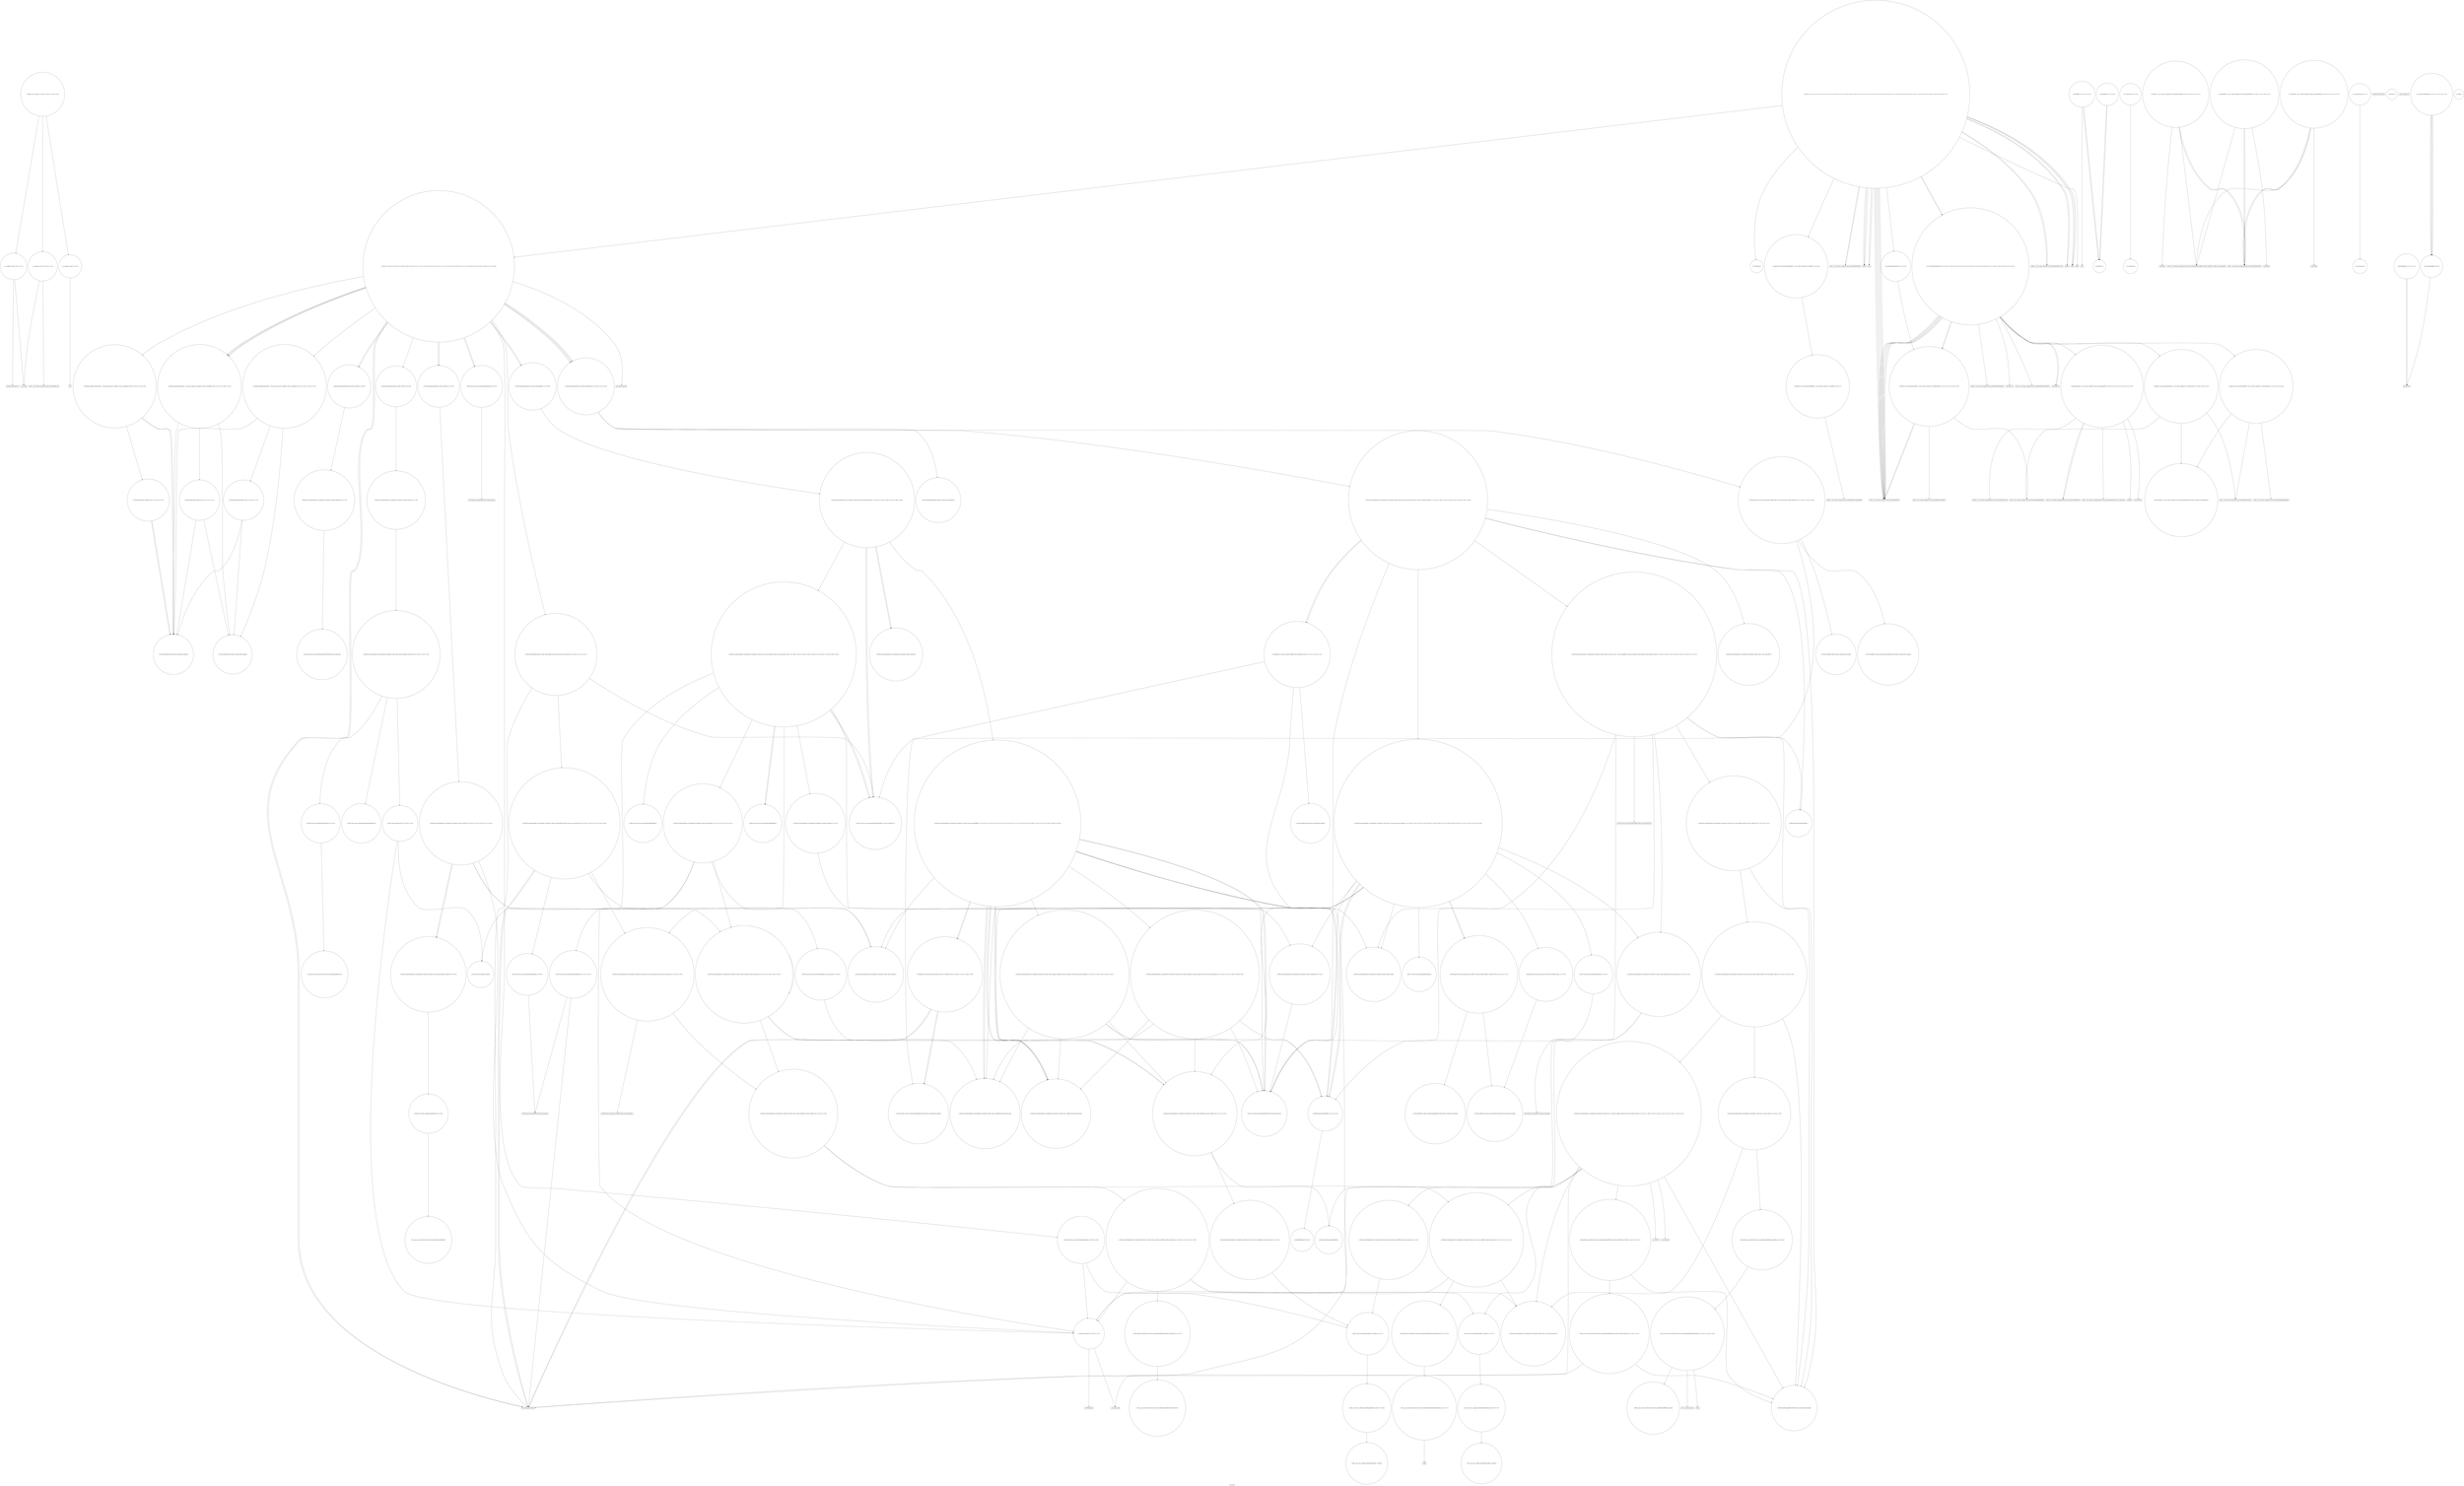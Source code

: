 digraph "Call Graph" {
	label="Call Graph";

	Node0x561888124c30 [shape=record,shape=circle,label="{__cxx_global_var_init|{<s0>1|<s1>2}}"];
	Node0x561888124c30:s0 -> Node0x561888124cb0[color=black];
	Node0x561888124c30:s1 -> Node0x5618884617c0[color=black];
	Node0x561888468d00 [shape=record,shape=circle,label="{_ZNSt8_Rb_treeISt4pairIiiES1_St9_IdentityIS1_ESt4lessIS1_ESaIS1_EE14_M_upper_boundEPSt13_Rb_tree_nodeIS1_EPSt18_Rb_tree_node_baseRKS1_|{<s0>301|<s1>302|<s2>303|<s3>304|<s4>305}}"];
	Node0x561888468d00:s0 -> Node0x561888463bc0[color=black];
	Node0x561888468d00:s1 -> Node0x561888463b40[color=black];
	Node0x561888468d00:s2 -> Node0x561888465160[color=black];
	Node0x561888468d00:s3 -> Node0x5618884650e0[color=black];
	Node0x561888468d00:s4 -> Node0x561888463a40[color=black];
	Node0x561888465360 [shape=record,shape=circle,label="{_ZNSt16allocator_traitsISaISt13_Rb_tree_nodeISt4pairIiiEEEE7destroyIS2_EEvRS4_PT_|{<s0>173}}"];
	Node0x561888465360:s0 -> Node0x5618884654e0[color=black];
	Node0x5618884619c0 [shape=record,shape=Mrecord,label="{sqrt}"];
	Node0x561888469080 [shape=record,shape=circle,label="{_ZSteqIcSt11char_traitsIcESaIcEEbRKNSt7__cxx1112basic_stringIT_T0_T1_EEPKS5_|{<s0>317}}"];
	Node0x561888469080:s0 -> Node0x561888469100[color=black];
	Node0x561888462ec0 [shape=record,shape=circle,label="{_ZN9__gnu_cxx13new_allocatorISt13_Rb_tree_nodeISt4pairIiiEEE10deallocateEPS4_m|{<s0>177}}"];
	Node0x561888462ec0:s0 -> Node0x561888462f40[color=black];
	Node0x561888461d40 [shape=record,shape=circle,label="{_Z11isUpperCasec}"];
	Node0x561888463240 [shape=record,shape=Mrecord,label="{_ZNSolsEi}"];
	Node0x5618884620c0 [shape=record,shape=Mrecord,label="{_ZNSt7__cxx1119basic_istringstreamIcSt11char_traitsIcESaIcEEC1ERKNS_12basic_stringIcS2_S3_EESt13_Ios_Openmode}"];
	Node0x5618884635c0 [shape=record,shape=circle,label="{_ZNSt8_Rb_treeISt4pairIiiES1_St9_IdentityIS1_ESt4lessIS1_ESaIS1_EE16_M_insert_uniqueIS1_EES0_ISt17_Rb_tree_iteratorIS1_EbEOT_|{<s0>179|<s1>180|<s2>181|<s3>182|<s4>183|<s5>184|<s6>185|<s7>186}}"];
	Node0x5618884635c0:s0 -> Node0x5618884637c0[color=black];
	Node0x5618884635c0:s1 -> Node0x561888463740[color=black];
	Node0x5618884635c0:s2 -> Node0x561888463840[color=black];
	Node0x5618884635c0:s3 -> Node0x561888463940[color=black];
	Node0x5618884635c0:s4 -> Node0x5618884638c0[color=black];
	Node0x5618884635c0:s5 -> Node0x5618884639c0[color=black];
	Node0x5618884635c0:s6 -> Node0x561888463a40[color=black];
	Node0x5618884635c0:s7 -> Node0x5618884639c0[color=black];
	Node0x561888462440 [shape=record,shape=Mrecord,label="{_ZNSirsERd}"];
	Node0x561888463940 [shape=record,shape=circle,label="{_ZSt7forwardISt4pairIiiEEOT_RNSt16remove_referenceIS2_E4typeE}"];
	Node0x5618884627c0 [shape=record,shape=Mrecord,label="{_ZNKSt7__cxx1112basic_stringIcSt11char_traitsIcESaIcEE6lengthEv}"];
	Node0x561888463cc0 [shape=record,shape=circle,label="{_ZNSt8_Rb_treeISt4pairIiiES1_St9_IdentityIS1_ESt4lessIS1_ESaIS1_EE5beginEv|{<s0>219}}"];
	Node0x561888463cc0:s0 -> Node0x561888463a40[color=black];
	Node0x561888462b40 [shape=record,shape=circle,label="{_Z10isSkipCasei}"];
	Node0x561888467880 [shape=record,shape=circle,label="{_ZNSt8_Rb_treeISt4pairIiiES1_St9_IdentityIS1_ESt4lessIS1_ESaIS1_EE8_S_valueEPKSt13_Rb_tree_nodeIS1_E|{<s0>226}}"];
	Node0x561888467880:s0 -> Node0x561888467900[color=black];
	Node0x561888463ee0 [shape=record,shape=circle,label="{_ZNSt23_Rb_tree_const_iteratorISt4pairIiiEEmmEv|{<s0>97}}"];
	Node0x561888463ee0:s0 -> Node0x561888468700[color=black];
	Node0x561888467c00 [shape=record,shape=circle,label="{_ZNSt8_Rb_treeISt4pairIiiES1_St9_IdentityIS1_ESt4lessIS1_ESaIS1_EE8_S_valueEPKSt18_Rb_tree_node_base|{<s0>229}}"];
	Node0x561888467c00:s0 -> Node0x561888467900[color=black];
	Node0x561888464260 [shape=record,shape=circle,label="{_ZNSt3setISt4pairIiiESt4lessIS1_ESaIS1_EED2Ev|{<s0>110}}"];
	Node0x561888464260:s0 -> Node0x561888464ee0[color=black];
	Node0x561888467f80 [shape=record,shape=circle,label="{_ZN9__gnu_cxx13new_allocatorISt13_Rb_tree_nodeISt4pairIiiEEE8allocateEmPKv|{<s0>247|<s1>248|<s2>249}}"];
	Node0x561888467f80:s0 -> Node0x561888468000[color=black];
	Node0x561888467f80:s1 -> Node0x561888468080[color=black];
	Node0x561888467f80:s2 -> Node0x561888468100[color=black];
	Node0x5618884645e0 [shape=record,shape=circle,label="{_ZStneIcSt11char_traitsIcESaIcEEbRKNSt7__cxx1112basic_stringIT_T0_T1_EEPKS5_|{<s0>138}}"];
	Node0x5618884645e0:s0 -> Node0x561888469080[color=black];
	Node0x561888468300 [shape=record,shape=circle,label="{_ZN9__gnu_cxx13new_allocatorISt13_Rb_tree_nodeISt4pairIiiEEE9constructIS3_JS3_EEEvPT_DpOT0_|{<s0>252|<s1>253}}"];
	Node0x561888468300:s0 -> Node0x561888463940[color=black];
	Node0x561888468300:s1 -> Node0x561888463fe0[color=black];
	Node0x561888464960 [shape=record,shape=circle,label="{_ZNSt15_Rb_tree_headerC2Ev|{<s0>144|<s1>145}}"];
	Node0x561888464960:s0 -> Node0x561888464a60[color=black];
	Node0x561888464960:s1 -> Node0x561888464ae0[color=black];
	Node0x561888468680 [shape=record,shape=circle,label="{_ZNSt23_Rb_tree_const_iteratorISt4pairIiiEEC2EPKSt18_Rb_tree_node_base}"];
	Node0x561888464ce0 [shape=record,shape=circle,label="{_ZNSt4pairIiiEC2IRiS2_Lb1EEEOT_OT0_|{<s0>148|<s1>149}}"];
	Node0x561888464ce0:s0 -> Node0x561888464c60[color=black];
	Node0x561888464ce0:s1 -> Node0x561888464c60[color=black];
	Node0x561888468a00 [shape=record,shape=Mrecord,label="{_ZSt28_Rb_tree_rebalance_for_erasePSt18_Rb_tree_node_baseRS_}"];
	Node0x561888465060 [shape=record,shape=circle,label="{_ZNSt8_Rb_treeISt4pairIiiES1_St9_IdentityIS1_ESt4lessIS1_ESaIS1_EE13_Rb_tree_implIS5_Lb1EED2Ev|{<s0>163}}"];
	Node0x561888465060:s0 -> Node0x561888462fc0[color=black];
	Node0x561888124cb0 [shape=record,shape=Mrecord,label="{_ZNSt8ios_base4InitC1Ev}"];
	Node0x561888468d80 [shape=record,shape=circle,label="{_ZNSt4pairISt17_Rb_tree_iteratorIS_IiiEES2_EC2IS2_S2_Lb1EEEOT_OT0_|{<s0>306|<s1>307|<s2>308|<s3>309}}"];
	Node0x561888468d80:s0 -> Node0x561888468380[color=black];
	Node0x561888468d80:s1 -> Node0x561888463fe0[color=black];
	Node0x561888468d80:s2 -> Node0x561888468380[color=black];
	Node0x561888468d80:s3 -> Node0x561888463fe0[color=black];
	Node0x5618884653e0 [shape=record,shape=circle,label="{_ZNSt8_Rb_treeISt4pairIiiES1_St9_IdentityIS1_ESt4lessIS1_ESaIS1_EE21_M_get_Node_allocatorEv}"];
	Node0x561888461a40 [shape=record,shape=circle,label="{_Z3sqrIdET_S0_}"];
	Node0x561888469100 [shape=record,shape=Mrecord,label="{_ZNKSt7__cxx1112basic_stringIcSt11char_traitsIcESaIcEE7compareEPKc}"];
	Node0x561888462f40 [shape=record,shape=Mrecord,label="{_ZdlPv}"];
	Node0x561888461dc0 [shape=record,shape=circle,label="{_Z11isLowerCasec}"];
	Node0x5618884632c0 [shape=record,shape=Mrecord,label="{_ZNSo5flushEv}"];
	Node0x561888462140 [shape=record,shape=Mrecord,label="{_ZNSirsERi}"];
	Node0x561888463640 [shape=record,shape=circle,label="{_ZSt4moveIRSt4pairIiiEEONSt16remove_referenceIT_E4typeEOS4_}"];
	Node0x5618884624c0 [shape=record,shape=circle,label="{__cxx_global_var_init.2|{<s0>30|<s1>31}}"];
	Node0x5618884624c0:s0 -> Node0x561888462540[color=black];
	Node0x5618884624c0:s1 -> Node0x5618884617c0[color=black];
	Node0x5618884639c0 [shape=record,shape=circle,label="{_ZNSt4pairISt17_Rb_tree_iteratorIS_IiiEEbEC2IS2_bLb1EEEOT_OT0_|{<s0>213|<s1>214|<s2>215}}"];
	Node0x5618884639c0:s0 -> Node0x561888468380[color=black];
	Node0x5618884639c0:s1 -> Node0x561888463fe0[color=black];
	Node0x5618884639c0:s2 -> Node0x561888468400[color=black];
	Node0x561888462840 [shape=record,shape=Mrecord,label="{_ZNSaIcEC1Ev}"];
	Node0x561888463d40 [shape=record,shape=circle,label="{_ZNSt4pairIPSt18_Rb_tree_node_baseS1_EC2IRPSt13_Rb_tree_nodeIS_IiiEERS1_Lb1EEEOT_OT0_|{<s0>220|<s1>221}}"];
	Node0x561888463d40:s0 -> Node0x561888467a80[color=black];
	Node0x561888463d40:s1 -> Node0x561888467b00[color=black];
	Node0x561888462bc0 [shape=record,shape=circle,label="{_Z5solvev|{<s0>65|<s1>66|<s2>67|<s3>68|<s4>69|<s5>70|<s6>71|<s7>72|<s8>73|<s9>74|<s10>75|<s11>76|<s12>77|<s13>78|<s14>79|<s15>80|<s16>81|<s17>82|<s18>83|<s19>84|<s20>85|<s21>86|<s22>87|<s23>88}}"];
	Node0x561888462bc0:s0 -> Node0x561888462c40[color=black];
	Node0x561888462bc0:s1 -> Node0x561888462cc0[color=black];
	Node0x561888462bc0:s2 -> Node0x561888462dc0[color=black];
	Node0x561888462bc0:s3 -> Node0x561888462d40[color=black];
	Node0x561888462bc0:s4 -> Node0x561888464260[color=black];
	Node0x561888462bc0:s5 -> Node0x561888463e60[color=black];
	Node0x561888462bc0:s6 -> Node0x561888463ee0[color=black];
	Node0x561888462bc0:s7 -> Node0x561888463f60[color=black];
	Node0x561888462bc0:s8 -> Node0x561888463fe0[color=black];
	Node0x561888462bc0:s9 -> Node0x561888463e60[color=black];
	Node0x561888462bc0:s10 -> Node0x561888463ee0[color=black];
	Node0x561888462bc0:s11 -> Node0x561888463fe0[color=black];
	Node0x561888462bc0:s12 -> Node0x561888464060[color=black];
	Node0x561888462bc0:s13 -> Node0x5618884640e0[color=black];
	Node0x561888462bc0:s14 -> Node0x561888462d40[color=black];
	Node0x561888462bc0:s15 -> Node0x5618884641e0[color=black];
	Node0x561888462bc0:s16 -> Node0x561888464160[color=black];
	Node0x561888462bc0:s17 -> Node0x5618884641e0[color=black];
	Node0x561888462bc0:s18 -> Node0x561888464160[color=black];
	Node0x561888462bc0:s19 -> Node0x5618884641e0[color=black];
	Node0x561888462bc0:s20 -> Node0x561888462d40[color=black];
	Node0x561888462bc0:s21 -> Node0x5618884641e0[color=black];
	Node0x561888462bc0:s22 -> Node0x561888462d40[color=black];
	Node0x561888462bc0:s23 -> Node0x561888464260[color=black];
	Node0x561888467900 [shape=record,shape=circle,label="{_ZNKSt13_Rb_tree_nodeISt4pairIiiEE9_M_valptrEv|{<s0>227}}"];
	Node0x561888467900:s0 -> Node0x561888467980[color=black];
	Node0x561888463f60 [shape=record,shape=circle,label="{_ZNKSt23_Rb_tree_const_iteratorISt4pairIiiEEdeEv|{<s0>98|<s1>99}}"];
	Node0x561888463f60:s0 -> Node0x561888467900[color=black];
	Node0x561888463f60:s1 -> Node0x561888464ae0[color=black];
	Node0x561888467c80 [shape=record,shape=circle,label="{_ZNKSt8_Rb_treeISt4pairIiiES1_St9_IdentityIS1_ESt4lessIS1_ESaIS1_EE11_Alloc_nodeclIS1_EEPSt13_Rb_tree_nodeIS1_EOT_|{<s0>230|<s1>231}}"];
	Node0x561888467c80:s0 -> Node0x561888463940[color=black];
	Node0x561888467c80:s1 -> Node0x561888467d80[color=black];
	Node0x5618884642e0 [shape=record,shape=circle,label="{main|{<s0>111|<s1>112|<s2>113|<s3>114|<s4>115|<s5>116|<s6>117|<s7>118|<s8>119|<s9>120|<s10>121|<s11>122|<s12>123|<s13>124|<s14>125|<s15>126|<s16>127|<s17>128|<s18>129|<s19>130|<s20>131|<s21>132|<s22>133|<s23>134|<s24>135|<s25>136|<s26>137}}"];
	Node0x5618884642e0:s0 -> Node0x561888464360[color=black];
	Node0x5618884642e0:s1 -> Node0x5618884643e0[color=black];
	Node0x5618884642e0:s2 -> Node0x561888464360[color=black];
	Node0x5618884642e0:s3 -> Node0x561888464460[color=black];
	Node0x5618884642e0:s4 -> Node0x561888464460[color=black];
	Node0x5618884642e0:s5 -> Node0x561888462640[color=black];
	Node0x5618884642e0:s6 -> Node0x561888464560[color=black];
	Node0x5618884642e0:s7 -> Node0x5618884644e0[color=black];
	Node0x5618884642e0:s8 -> Node0x5618884625c0[color=black];
	Node0x5618884642e0:s9 -> Node0x561888462740[color=black];
	Node0x5618884642e0:s10 -> Node0x5618884645e0[color=black];
	Node0x5618884642e0:s11 -> Node0x5618884625c0[color=black];
	Node0x5618884642e0:s12 -> Node0x561888462740[color=black];
	Node0x5618884642e0:s13 -> Node0x561888464560[color=black];
	Node0x5618884642e0:s14 -> Node0x5618884644e0[color=black];
	Node0x5618884642e0:s15 -> Node0x5618884625c0[color=black];
	Node0x5618884642e0:s16 -> Node0x5618884625c0[color=black];
	Node0x5618884642e0:s17 -> Node0x5618884625c0[color=black];
	Node0x5618884642e0:s18 -> Node0x5618884625c0[color=black];
	Node0x5618884642e0:s19 -> Node0x561888464660[color=black];
	Node0x5618884642e0:s20 -> Node0x561888464660[color=black];
	Node0x5618884642e0:s21 -> Node0x561888464660[color=black];
	Node0x5618884642e0:s22 -> Node0x561888462b40[color=black];
	Node0x5618884642e0:s23 -> Node0x5618884643e0[color=black];
	Node0x5618884642e0:s24 -> Node0x561888462bc0[color=black];
	Node0x5618884642e0:s25 -> Node0x5618884643e0[color=black];
	Node0x5618884642e0:s26 -> Node0x5618884646e0[color=black];
	Node0x561888468000 [shape=record,shape=circle,label="{_ZNK9__gnu_cxx13new_allocatorISt13_Rb_tree_nodeISt4pairIiiEEE8max_sizeEv}"];
	Node0x561888464660 [shape=record,shape=Mrecord,label="{scanf}"];
	Node0x561888468380 [shape=record,shape=circle,label="{_ZSt7forwardISt17_Rb_tree_iteratorISt4pairIiiEEEOT_RNSt16remove_referenceIS4_E4typeE}"];
	Node0x5618884649e0 [shape=record,shape=circle,label="{_ZN9__gnu_cxx13new_allocatorISt13_Rb_tree_nodeISt4pairIiiEEEC2Ev}"];
	Node0x561888468700 [shape=record,shape=Mrecord,label="{_ZSt18_Rb_tree_decrementPKSt18_Rb_tree_node_base}"];
	Node0x561888464d60 [shape=record,shape=circle,label="{_ZSt7forwardIiEOT_RNSt16remove_referenceIS0_E4typeE}"];
	Node0x561888468a80 [shape=record,shape=circle,label="{_ZNSt8_Rb_treeISt4pairIiiES1_St9_IdentityIS1_ESt4lessIS1_ESaIS1_EE5eraseERKS1_|{<s0>264|<s1>265|<s2>266|<s3>267|<s4>268|<s5>269}}"];
	Node0x561888468a80:s0 -> Node0x561888468b00[color=black];
	Node0x561888468a80:s1 -> Node0x561888468b80[color=black];
	Node0x561888468a80:s2 -> Node0x561888468500[color=black];
	Node0x561888468a80:s3 -> Node0x561888468500[color=black];
	Node0x561888468a80:s4 -> Node0x561888468c00[color=black];
	Node0x561888468a80:s5 -> Node0x561888468b80[color=black];
	Node0x5618884650e0 [shape=record,shape=circle,label="{_ZNSt8_Rb_treeISt4pairIiiES1_St9_IdentityIS1_ESt4lessIS1_ESaIS1_EE8_S_rightEPSt18_Rb_tree_node_base}"];
	Node0x561888461740 [shape=record,shape=Mrecord,label="{_ZNSt8ios_base4InitD1Ev}"];
	Node0x561888468e00 [shape=record,shape=circle,label="{_ZNKSt23_Rb_tree_const_iteratorISt4pairIiiEEeqERKS2_}"];
	Node0x561888465460 [shape=record,shape=circle,label="{_ZNSt13_Rb_tree_nodeISt4pairIiiEE9_M_valptrEv|{<s0>174}}"];
	Node0x561888465460:s0 -> Node0x561888465560[color=black];
	Node0x561888461ac0 [shape=record,shape=circle,label="{_Z5distRdddd|{<s0>7|<s1>8}}"];
	Node0x561888461ac0:s0 -> Node0x561888461a40[color=black];
	Node0x561888461ac0:s1 -> Node0x561888461a40[color=black];
	Node0x561888469180 [shape=record,shape=circle,label="{_GLOBAL__sub_I_ACRush_2_0.cpp|{<s0>318|<s1>319|<s2>320}}"];
	Node0x561888469180:s0 -> Node0x561888124c30[color=black];
	Node0x561888469180:s1 -> Node0x561888461840[color=black];
	Node0x561888469180:s2 -> Node0x5618884624c0[color=black];
	Node0x561888462fc0 [shape=record,shape=circle,label="{_ZNSaISt13_Rb_tree_nodeISt4pairIiiEEED2Ev|{<s0>178}}"];
	Node0x561888462fc0:s0 -> Node0x561888463040[color=black];
	Node0x561888461e40 [shape=record,shape=circle,label="{_Z8isLetterc}"];
	Node0x561888463340 [shape=record,shape=Mrecord,label="{_ZNKSt7__cxx1119basic_ostringstreamIcSt11char_traitsIcESaIcEE3strEv}"];
	Node0x5618884621c0 [shape=record,shape=Mrecord,label="{__gxx_personality_v0}"];
	Node0x5618884636c0 [shape=record,shape=circle,label="{_ZNSt4pairISt23_Rb_tree_const_iteratorIS_IiiEEbEC2IRSt17_Rb_tree_iteratorIS1_ERbLb1EEEOT_OT0_|{<s0>187|<s1>188|<s2>189}}"];
	Node0x5618884636c0:s0 -> Node0x561888468480[color=black];
	Node0x5618884636c0:s1 -> Node0x561888468500[color=black];
	Node0x5618884636c0:s2 -> Node0x561888468580[color=black];
	Node0x561888462540 [shape=record,shape=Mrecord,label="{_ZNSt7__cxx1112basic_stringIcSt11char_traitsIcESaIcEEC1Ev}"];
	Node0x561888463a40 [shape=record,shape=circle,label="{_ZNSt17_Rb_tree_iteratorISt4pairIiiEEC2EPSt18_Rb_tree_node_base}"];
	Node0x5618884628c0 [shape=record,shape=Mrecord,label="{_ZNSt7__cxx1112basic_stringIcSt11char_traitsIcESaIcEEC1EPKcRKS3_}"];
	Node0x561888463dc0 [shape=record,shape=circle,label="{_ZNSt17_Rb_tree_iteratorISt4pairIiiEEmmEv|{<s0>222}}"];
	Node0x561888463dc0:s0 -> Node0x561888467b80[color=black];
	Node0x561888462c40 [shape=record,shape=Mrecord,label="{llvm.memset.p0i8.i64}"];
	Node0x561888467980 [shape=record,shape=circle,label="{_ZNK9__gnu_cxx16__aligned_membufISt4pairIiiEE6_M_ptrEv|{<s0>228}}"];
	Node0x561888467980:s0 -> Node0x561888467a00[color=black];
	Node0x561888463fe0 [shape=record,shape=Mrecord,label="{llvm.memcpy.p0i8.p0i8.i64}"];
	Node0x561888467d00 [shape=record,shape=Mrecord,label="{_ZSt29_Rb_tree_insert_and_rebalancebPSt18_Rb_tree_node_baseS0_RS_}"];
	Node0x561888464360 [shape=record,shape=Mrecord,label="{_ZNSt7__cxx1112basic_stringIcSt11char_traitsIcESaIcEEaSEPKc}"];
	Node0x561888468080 [shape=record,shape=Mrecord,label="{_ZSt17__throw_bad_allocv}"];
	Node0x5618884646e0 [shape=record,shape=Mrecord,label="{fflush}"];
	Node0x561888468400 [shape=record,shape=circle,label="{_ZSt7forwardIbEOT_RNSt16remove_referenceIS0_E4typeE}"];
	Node0x561888464a60 [shape=record,shape=circle,label="{_ZNSt15_Rb_tree_header8_M_resetEv}"];
	Node0x561888468780 [shape=record,shape=circle,label="{_ZNSt8_Rb_treeISt4pairIiiES1_St9_IdentityIS1_ESt4lessIS1_ESaIS1_EE5eraseB5cxx11ESt23_Rb_tree_const_iteratorIS1_E|{<s0>255|<s1>256|<s2>257|<s3>258|<s4>259}}"];
	Node0x561888468780:s0 -> Node0x561888463fe0[color=black];
	Node0x561888468780:s1 -> Node0x561888468800[color=black];
	Node0x561888468780:s2 -> Node0x561888463fe0[color=black];
	Node0x561888468780:s3 -> Node0x561888468880[color=black];
	Node0x561888468780:s4 -> Node0x561888468900[color=black];
	Node0x561888464de0 [shape=record,shape=circle,label="{_ZNSt4pairIiiEC2IiRiLb1EEEOT_OT0_|{<s0>150|<s1>151}}"];
	Node0x561888464de0:s0 -> Node0x561888464d60[color=black];
	Node0x561888464de0:s1 -> Node0x561888464c60[color=black];
	Node0x561888468b00 [shape=record,shape=circle,label="{_ZNSt8_Rb_treeISt4pairIiiES1_St9_IdentityIS1_ESt4lessIS1_ESaIS1_EE11equal_rangeERKS1_|{<s0>270|<s1>271|<s2>272|<s3>273|<s4>274|<s5>275|<s6>276|<s7>277|<s8>278|<s9>279|<s10>280|<s11>281|<s12>282|<s13>283|<s14>284|<s15>285}}"];
	Node0x561888468b00:s0 -> Node0x561888464fe0[color=black];
	Node0x561888468b00:s1 -> Node0x561888463ac0[color=black];
	Node0x561888468b00:s2 -> Node0x561888463bc0[color=black];
	Node0x561888468b00:s3 -> Node0x561888463b40[color=black];
	Node0x561888468b00:s4 -> Node0x5618884650e0[color=black];
	Node0x561888468b00:s5 -> Node0x561888463bc0[color=black];
	Node0x561888468b00:s6 -> Node0x561888463b40[color=black];
	Node0x561888468b00:s7 -> Node0x561888465160[color=black];
	Node0x561888468b00:s8 -> Node0x561888465160[color=black];
	Node0x561888468b00:s9 -> Node0x5618884650e0[color=black];
	Node0x561888468b00:s10 -> Node0x561888468c80[color=black];
	Node0x561888468b00:s11 -> Node0x561888468d00[color=black];
	Node0x561888468b00:s12 -> Node0x561888468d80[color=black];
	Node0x561888468b00:s13 -> Node0x561888463a40[color=black];
	Node0x561888468b00:s14 -> Node0x561888463a40[color=black];
	Node0x561888468b00:s15 -> Node0x561888468d80[color=black];
	Node0x561888465160 [shape=record,shape=circle,label="{_ZNSt8_Rb_treeISt4pairIiiES1_St9_IdentityIS1_ESt4lessIS1_ESaIS1_EE7_S_leftEPSt18_Rb_tree_node_base}"];
	Node0x5618884617c0 [shape=record,shape=Mrecord,label="{__cxa_atexit}"];
	Node0x561888468e80 [shape=record,shape=circle,label="{_ZNSt8_Rb_treeISt4pairIiiES1_St9_IdentityIS1_ESt4lessIS1_ESaIS1_EE3endEv|{<s0>310}}"];
	Node0x561888468e80:s0 -> Node0x561888463a40[color=black];
	Node0x5618884654e0 [shape=record,shape=circle,label="{_ZN9__gnu_cxx13new_allocatorISt13_Rb_tree_nodeISt4pairIiiEEE7destroyIS3_EEvPT_}"];
	Node0x561888461b40 [shape=record,shape=circle,label="{_Z9crossOperdddddd|{<s0>9}}"];
	Node0x561888461b40:s0 -> Node0x561888461bc0[color=black];
	Node0x561888463040 [shape=record,shape=circle,label="{_ZN9__gnu_cxx13new_allocatorISt13_Rb_tree_nodeISt4pairIiiEEED2Ev}"];
	Node0x561888461ec0 [shape=record,shape=circle,label="{_Z7isDigitc}"];
	Node0x5618884633c0 [shape=record,shape=Mrecord,label="{_ZNSt7__cxx1119basic_ostringstreamIcSt11char_traitsIcESaIcEED1Ev}"];
	Node0x561888462240 [shape=record,shape=Mrecord,label="{_ZNSt7__cxx1119basic_istringstreamIcSt11char_traitsIcESaIcEED1Ev}"];
	Node0x561888463740 [shape=record,shape=circle,label="{_ZNSt8_Rb_treeISt4pairIiiES1_St9_IdentityIS1_ESt4lessIS1_ESaIS1_EE24_M_get_insert_unique_posERKS1_|{<s0>190|<s1>191|<s2>192|<s3>193|<s4>194|<s5>195|<s6>196|<s7>197|<s8>198|<s9>199|<s10>200|<s11>201|<s12>202|<s13>203|<s14>204}}"];
	Node0x561888463740:s0 -> Node0x561888464fe0[color=black];
	Node0x561888463740:s1 -> Node0x561888463ac0[color=black];
	Node0x561888463740:s2 -> Node0x561888463bc0[color=black];
	Node0x561888463740:s3 -> Node0x561888463b40[color=black];
	Node0x561888463740:s4 -> Node0x561888465160[color=black];
	Node0x561888463740:s5 -> Node0x5618884650e0[color=black];
	Node0x561888463740:s6 -> Node0x561888463a40[color=black];
	Node0x561888463740:s7 -> Node0x561888463cc0[color=black];
	Node0x561888463740:s8 -> Node0x561888463c40[color=black];
	Node0x561888463740:s9 -> Node0x561888463d40[color=black];
	Node0x561888463740:s10 -> Node0x561888463dc0[color=black];
	Node0x561888463740:s11 -> Node0x561888467680[color=black];
	Node0x561888463740:s12 -> Node0x561888463b40[color=black];
	Node0x561888463740:s13 -> Node0x561888463d40[color=black];
	Node0x561888463740:s14 -> Node0x561888467700[color=black];
	Node0x5618884625c0 [shape=record,shape=Mrecord,label="{_ZNSt7__cxx1112basic_stringIcSt11char_traitsIcESaIcEED1Ev}"];
	Node0x561888463ac0 [shape=record,shape=circle,label="{_ZNSt8_Rb_treeISt4pairIiiES1_St9_IdentityIS1_ESt4lessIS1_ESaIS1_EE6_M_endEv}"];
	Node0x561888462940 [shape=record,shape=Mrecord,label="{_ZNSaIcED1Ev}"];
	Node0x561888467680 [shape=record,shape=circle,label="{_ZNSt8_Rb_treeISt4pairIiiES1_St9_IdentityIS1_ESt4lessIS1_ESaIS1_EE6_S_keyEPKSt18_Rb_tree_node_base|{<s0>223|<s1>224}}"];
	Node0x561888467680:s0 -> Node0x561888467c00[color=black];
	Node0x561888467680:s1 -> Node0x561888467800[color=black];
	Node0x561888462cc0 [shape=record,shape=circle,label="{_ZNSt3setISt4pairIiiESt4lessIS1_ESaIS1_EEC2Ev|{<s0>89}}"];
	Node0x561888462cc0:s0 -> Node0x561888464760[color=black];
	Node0x561888467a00 [shape=record,shape=circle,label="{_ZNK9__gnu_cxx16__aligned_membufISt4pairIiiEE7_M_addrEv}"];
	Node0x561888464060 [shape=record,shape=circle,label="{_ZNSt3setISt4pairIiiESt4lessIS1_ESaIS1_EE5eraseB5cxx11ESt23_Rb_tree_const_iteratorIS1_E|{<s0>100|<s1>101|<s2>102}}"];
	Node0x561888464060:s0 -> Node0x561888463fe0[color=black];
	Node0x561888464060:s1 -> Node0x561888468780[color=black];
	Node0x561888464060:s2 -> Node0x561888468500[color=black];
	Node0x561888467d80 [shape=record,shape=circle,label="{_ZNSt8_Rb_treeISt4pairIiiES1_St9_IdentityIS1_ESt4lessIS1_ESaIS1_EE14_M_create_nodeIJS1_EEEPSt13_Rb_tree_nodeIS1_EDpOT_|{<s0>232|<s1>233|<s2>234}}"];
	Node0x561888467d80:s0 -> Node0x561888467e00[color=black];
	Node0x561888467d80:s1 -> Node0x561888463940[color=black];
	Node0x561888467d80:s2 -> Node0x561888467e80[color=black];
	Node0x5618884643e0 [shape=record,shape=Mrecord,label="{printf}"];
	Node0x561888468100 [shape=record,shape=Mrecord,label="{_Znwm}"];
	Node0x561888464760 [shape=record,shape=circle,label="{_ZNSt8_Rb_treeISt4pairIiiES1_St9_IdentityIS1_ESt4lessIS1_ESaIS1_EEC2Ev|{<s0>139}}"];
	Node0x561888464760:s0 -> Node0x5618884647e0[color=black];
	Node0x561888468480 [shape=record,shape=circle,label="{_ZSt7forwardIRSt17_Rb_tree_iteratorISt4pairIiiEEEOT_RNSt16remove_referenceIS5_E4typeE}"];
	Node0x561888464ae0 [shape=record,shape=circle,label="{__clang_call_terminate|{<s0>146|<s1>147}}"];
	Node0x561888464ae0:s0 -> Node0x561888464b60[color=black];
	Node0x561888464ae0:s1 -> Node0x561888464be0[color=black];
	Node0x561888468800 [shape=record,shape=circle,label="{_ZNSt23_Rb_tree_const_iteratorISt4pairIiiEEppEv|{<s0>260}}"];
	Node0x561888468800:s0 -> Node0x561888468980[color=black];
	Node0x561888464e60 [shape=record,shape=circle,label="{_ZNSt4pairIiiEC2IRiiLb1EEEOT_OT0_|{<s0>152|<s1>153}}"];
	Node0x561888464e60:s0 -> Node0x561888464c60[color=black];
	Node0x561888464e60:s1 -> Node0x561888464d60[color=black];
	Node0x561888468b80 [shape=record,shape=circle,label="{_ZNKSt8_Rb_treeISt4pairIiiES1_St9_IdentityIS1_ESt4lessIS1_ESaIS1_EE4sizeEv}"];
	Node0x5618884651e0 [shape=record,shape=circle,label="{_ZNSt8_Rb_treeISt4pairIiiES1_St9_IdentityIS1_ESt4lessIS1_ESaIS1_EE12_M_drop_nodeEPSt13_Rb_tree_nodeIS1_E|{<s0>164|<s1>165}}"];
	Node0x5618884651e0:s0 -> Node0x561888465260[color=black];
	Node0x5618884651e0:s1 -> Node0x5618884652e0[color=black];
	Node0x561888461840 [shape=record,shape=circle,label="{__cxx_global_var_init.1|{<s0>3}}"];
	Node0x561888461840:s0 -> Node0x5618884618c0[color=black];
	Node0x561888468f00 [shape=record,shape=circle,label="{_ZNSt8_Rb_treeISt4pairIiiES1_St9_IdentityIS1_ESt4lessIS1_ESaIS1_EE5clearEv|{<s0>311|<s1>312|<s2>313|<s3>314}}"];
	Node0x561888468f00:s0 -> Node0x561888464fe0[color=black];
	Node0x561888468f00:s1 -> Node0x561888464f60[color=black];
	Node0x561888468f00:s2 -> Node0x561888464a60[color=black];
	Node0x561888468f00:s3 -> Node0x561888464ae0[color=black];
	Node0x561888465560 [shape=record,shape=circle,label="{_ZN9__gnu_cxx16__aligned_membufISt4pairIiiEE6_M_ptrEv|{<s0>175}}"];
	Node0x561888465560:s0 -> Node0x5618884655e0[color=black];
	Node0x561888461bc0 [shape=record,shape=Mrecord,label="{llvm.fabs.f64}"];
	Node0x5618884630c0 [shape=record,shape=Mrecord,label="{_ZNSt7__cxx1112basic_stringIcSt11char_traitsIcESaIcEEC1ERKS4_}"];
	Node0x561888461f40 [shape=record,shape=circle,label="{_Z11toLowerCasec|{<s0>16}}"];
	Node0x561888461f40:s0 -> Node0x561888461d40[color=black];
	Node0x561888463440 [shape=record,shape=circle,label="{_ZSt4moveIRNSt7__cxx1112basic_stringIcSt11char_traitsIcESaIcEEEEONSt16remove_referenceIT_E4typeEOS8_}"];
	Node0x5618884622c0 [shape=record,shape=circle,label="{_Z7toInt64NSt7__cxx1112basic_stringIcSt11char_traitsIcESaIcEEE|{<s0>22|<s1>23|<s2>24|<s3>25}}"];
	Node0x5618884622c0:s0 -> Node0x5618884620c0[color=black];
	Node0x5618884622c0:s1 -> Node0x561888462340[color=black];
	Node0x5618884622c0:s2 -> Node0x561888462240[color=black];
	Node0x5618884622c0:s3 -> Node0x561888462240[color=black];
	Node0x5618884637c0 [shape=record,shape=circle,label="{_ZNKSt9_IdentityISt4pairIiiEEclERS1_}"];
	Node0x561888462640 [shape=record,shape=circle,label="{_Z16GetInputFilenameB5cxx11v|{<s0>32}}"];
	Node0x561888462640:s0 -> Node0x5618884626c0[color=black];
	Node0x561888463b40 [shape=record,shape=circle,label="{_ZNKSt4lessISt4pairIiiEEclERKS1_S4_|{<s0>216}}"];
	Node0x561888463b40:s0 -> Node0x561888467780[color=black];
	Node0x5618884629c0 [shape=record,shape=circle,label="{_Z8toStringIiENSt7__cxx1112basic_stringIcSt11char_traitsIcESaIcEEET_|{<s0>53|<s1>54|<s2>55|<s3>56|<s4>57|<s5>58}}"];
	Node0x5618884629c0:s0 -> Node0x5618884631c0[color=black];
	Node0x5618884629c0:s1 -> Node0x561888463240[color=black];
	Node0x5618884629c0:s2 -> Node0x5618884632c0[color=black];
	Node0x5618884629c0:s3 -> Node0x561888463340[color=black];
	Node0x5618884629c0:s4 -> Node0x5618884633c0[color=black];
	Node0x5618884629c0:s5 -> Node0x5618884633c0[color=black];
	Node0x561888467700 [shape=record,shape=circle,label="{_ZNSt4pairIPSt18_Rb_tree_node_baseS1_EC2IRS1_Lb1EEEOT_RKS1_|{<s0>225}}"];
	Node0x561888467700:s0 -> Node0x561888467b00[color=black];
	Node0x561888462d40 [shape=record,shape=circle,label="{_ZNSt3setISt4pairIiiESt4lessIS1_ESaIS1_EE6insertEOS1_|{<s0>90|<s1>91|<s2>92}}"];
	Node0x561888462d40:s0 -> Node0x561888463640[color=black];
	Node0x561888462d40:s1 -> Node0x5618884635c0[color=black];
	Node0x561888462d40:s2 -> Node0x5618884636c0[color=black];
	Node0x561888467a80 [shape=record,shape=circle,label="{_ZSt7forwardIRPSt13_Rb_tree_nodeISt4pairIiiEEEOT_RNSt16remove_referenceIS6_E4typeE}"];
	Node0x5618884640e0 [shape=record,shape=circle,label="{_ZSt9make_pairIiRiESt4pairINSt17__decay_and_stripIT_E6__typeENS2_IT0_E6__typeEEOS3_OS6_|{<s0>103|<s1>104|<s2>105}}"];
	Node0x5618884640e0:s0 -> Node0x561888464d60[color=black];
	Node0x5618884640e0:s1 -> Node0x561888464c60[color=black];
	Node0x5618884640e0:s2 -> Node0x561888464de0[color=black];
	Node0x561888467e00 [shape=record,shape=circle,label="{_ZNSt8_Rb_treeISt4pairIiiES1_St9_IdentityIS1_ESt4lessIS1_ESaIS1_EE11_M_get_nodeEv|{<s0>235|<s1>236}}"];
	Node0x561888467e00:s0 -> Node0x5618884653e0[color=black];
	Node0x561888467e00:s1 -> Node0x561888467f00[color=black];
	Node0x561888464460 [shape=record,shape=Mrecord,label="{atoi}"];
	Node0x561888468180 [shape=record,shape=circle,label="{_ZNSt16allocator_traitsISaISt13_Rb_tree_nodeISt4pairIiiEEEE9constructIS2_JS2_EEEvRS4_PT_DpOT0_|{<s0>250|<s1>251}}"];
	Node0x561888468180:s0 -> Node0x561888463940[color=black];
	Node0x561888468180:s1 -> Node0x561888468300[color=black];
	Node0x5618884647e0 [shape=record,shape=circle,label="{_ZNSt8_Rb_treeISt4pairIiiES1_St9_IdentityIS1_ESt4lessIS1_ESaIS1_EE13_Rb_tree_implIS5_Lb1EEC2Ev|{<s0>140|<s1>141|<s2>142}}"];
	Node0x5618884647e0:s0 -> Node0x561888464860[color=black];
	Node0x5618884647e0:s1 -> Node0x5618884648e0[color=black];
	Node0x5618884647e0:s2 -> Node0x561888464960[color=black];
	Node0x561888468500 [shape=record,shape=circle,label="{_ZNSt23_Rb_tree_const_iteratorISt4pairIiiEEC2ERKSt17_Rb_tree_iteratorIS1_E}"];
	Node0x561888464b60 [shape=record,shape=Mrecord,label="{__cxa_begin_catch}"];
	Node0x561888468880 [shape=record,shape=circle,label="{_ZNSt8_Rb_treeISt4pairIiiES1_St9_IdentityIS1_ESt4lessIS1_ESaIS1_EE12_M_erase_auxESt23_Rb_tree_const_iteratorIS1_E|{<s0>261|<s1>262}}"];
	Node0x561888468880:s0 -> Node0x561888468a00[color=black];
	Node0x561888468880:s1 -> Node0x5618884651e0[color=black];
	Node0x561888464ee0 [shape=record,shape=circle,label="{_ZNSt8_Rb_treeISt4pairIiiES1_St9_IdentityIS1_ESt4lessIS1_ESaIS1_EED2Ev|{<s0>154|<s1>155|<s2>156|<s3>157|<s4>158}}"];
	Node0x561888464ee0:s0 -> Node0x561888464fe0[color=black];
	Node0x561888464ee0:s1 -> Node0x561888464f60[color=black];
	Node0x561888464ee0:s2 -> Node0x561888465060[color=black];
	Node0x561888464ee0:s3 -> Node0x561888465060[color=black];
	Node0x561888464ee0:s4 -> Node0x561888464ae0[color=black];
	Node0x561888468c00 [shape=record,shape=circle,label="{_ZNSt8_Rb_treeISt4pairIiiES1_St9_IdentityIS1_ESt4lessIS1_ESaIS1_EE12_M_erase_auxESt23_Rb_tree_const_iteratorIS1_ES9_|{<s0>286|<s1>287|<s2>288|<s3>289|<s4>290|<s5>291|<s6>292|<s7>293|<s8>294|<s9>295}}"];
	Node0x561888468c00:s0 -> Node0x561888463cc0[color=black];
	Node0x561888468c00:s1 -> Node0x561888468500[color=black];
	Node0x561888468c00:s2 -> Node0x561888468e00[color=black];
	Node0x561888468c00:s3 -> Node0x561888468e80[color=black];
	Node0x561888468c00:s4 -> Node0x561888468500[color=black];
	Node0x561888468c00:s5 -> Node0x561888468e00[color=black];
	Node0x561888468c00:s6 -> Node0x561888468f00[color=black];
	Node0x561888468c00:s7 -> Node0x561888468f80[color=black];
	Node0x561888468c00:s8 -> Node0x561888469000[color=black];
	Node0x561888468c00:s9 -> Node0x561888468880[color=black];
	Node0x561888465260 [shape=record,shape=circle,label="{_ZNSt8_Rb_treeISt4pairIiiES1_St9_IdentityIS1_ESt4lessIS1_ESaIS1_EE15_M_destroy_nodeEPSt13_Rb_tree_nodeIS1_E|{<s0>166|<s1>167|<s2>168|<s3>169}}"];
	Node0x561888465260:s0 -> Node0x5618884653e0[color=black];
	Node0x561888465260:s1 -> Node0x561888465460[color=black];
	Node0x561888465260:s2 -> Node0x561888465360[color=black];
	Node0x561888465260:s3 -> Node0x561888464ae0[color=black];
	Node0x5618884618c0 [shape=record,shape=Mrecord,label="{acos}"];
	Node0x561888468f80 [shape=record,shape=circle,label="{_ZNKSt23_Rb_tree_const_iteratorISt4pairIiiEEneERKS2_}"];
	Node0x5618884655e0 [shape=record,shape=circle,label="{_ZN9__gnu_cxx16__aligned_membufISt4pairIiiEE7_M_addrEv}"];
	Node0x561888461c40 [shape=record,shape=circle,label="{_Z11isIntersectdddddddd|{<s0>10|<s1>11|<s2>12|<s3>13}}"];
	Node0x561888461c40:s0 -> Node0x561888461b40[color=black];
	Node0x561888461c40:s1 -> Node0x561888461b40[color=black];
	Node0x561888461c40:s2 -> Node0x561888461b40[color=black];
	Node0x561888461c40:s3 -> Node0x561888461b40[color=black];
	Node0x561888463140 [shape=record,shape=Mrecord,label="{_ZNSt7__cxx1112basic_stringIcSt11char_traitsIcESaIcEE6appendEPKc}"];
	Node0x561888461fc0 [shape=record,shape=circle,label="{_Z11toUpperCasec|{<s0>17}}"];
	Node0x561888461fc0:s0 -> Node0x561888461dc0[color=black];
	Node0x5618884634c0 [shape=record,shape=Mrecord,label="{_ZNSt7__cxx1112basic_stringIcSt11char_traitsIcESaIcEE6appendERKS4_}"];
	Node0x561888462340 [shape=record,shape=Mrecord,label="{_ZNSirsERx}"];
	Node0x561888463840 [shape=record,shape=circle,label="{_ZNSt8_Rb_treeISt4pairIiiES1_St9_IdentityIS1_ESt4lessIS1_ESaIS1_EE11_Alloc_nodeC2ERS7_}"];
	Node0x5618884626c0 [shape=record,shape=circle,label="{_ZStplIcSt11char_traitsIcESaIcEENSt7__cxx1112basic_stringIT_T0_T1_EERKS8_PKS5_|{<s0>33|<s1>34|<s2>35|<s3>36}}"];
	Node0x5618884626c0:s0 -> Node0x5618884630c0[color=black];
	Node0x5618884626c0:s1 -> Node0x561888463140[color=black];
	Node0x5618884626c0:s2 -> Node0x5618884625c0[color=black];
	Node0x5618884626c0:s3 -> Node0x5618884625c0[color=black];
	Node0x561888463bc0 [shape=record,shape=circle,label="{_ZNSt8_Rb_treeISt4pairIiiES1_St9_IdentityIS1_ESt4lessIS1_ESaIS1_EE6_S_keyEPKSt13_Rb_tree_nodeIS1_E|{<s0>217|<s1>218}}"];
	Node0x561888463bc0:s0 -> Node0x561888467880[color=black];
	Node0x561888463bc0:s1 -> Node0x561888467800[color=black];
	Node0x561888462a40 [shape=record,shape=circle,label="{_ZStplIcSt11char_traitsIcESaIcEENSt7__cxx1112basic_stringIT_T0_T1_EEOS8_PKS5_|{<s0>59|<s1>60|<s2>61}}"];
	Node0x561888462a40:s0 -> Node0x561888463140[color=black];
	Node0x561888462a40:s1 -> Node0x561888463440[color=black];
	Node0x561888462a40:s2 -> Node0x561888463540[color=black];
	Node0x561888467780 [shape=record,shape=circle,label="{_ZStltIiiEbRKSt4pairIT_T0_ES5_}"];
	Node0x561888462dc0 [shape=record,shape=circle,label="{_ZSt9make_pairIRiS0_ESt4pairINSt17__decay_and_stripIT_E6__typeENS2_IT0_E6__typeEEOS3_OS6_|{<s0>93|<s1>94|<s2>95}}"];
	Node0x561888462dc0:s0 -> Node0x561888464c60[color=black];
	Node0x561888462dc0:s1 -> Node0x561888464c60[color=black];
	Node0x561888462dc0:s2 -> Node0x561888464ce0[color=black];
	Node0x561888467b00 [shape=record,shape=circle,label="{_ZSt7forwardIRPSt18_Rb_tree_node_baseEOT_RNSt16remove_referenceIS3_E4typeE}"];
	Node0x561888464160 [shape=record,shape=circle,label="{_ZNSt3setISt4pairIiiESt4lessIS1_ESaIS1_EE5eraseERKS1_|{<s0>106}}"];
	Node0x561888464160:s0 -> Node0x561888468a80[color=black];
	Node0x561888467e80 [shape=record,shape=circle,label="{_ZNSt8_Rb_treeISt4pairIiiES1_St9_IdentityIS1_ESt4lessIS1_ESaIS1_EE17_M_construct_nodeIJS1_EEEvPSt13_Rb_tree_nodeIS1_EDpOT_|{<s0>237|<s1>238|<s2>239|<s3>240|<s4>241|<s5>242|<s6>243|<s7>244|<s8>245}}"];
	Node0x561888467e80:s0 -> Node0x5618884653e0[color=black];
	Node0x561888467e80:s1 -> Node0x561888465460[color=black];
	Node0x561888467e80:s2 -> Node0x561888463940[color=black];
	Node0x561888467e80:s3 -> Node0x561888468180[color=black];
	Node0x561888467e80:s4 -> Node0x561888464b60[color=black];
	Node0x561888467e80:s5 -> Node0x5618884652e0[color=black];
	Node0x561888467e80:s6 -> Node0x561888468200[color=black];
	Node0x561888467e80:s7 -> Node0x561888468280[color=black];
	Node0x561888467e80:s8 -> Node0x561888464ae0[color=black];
	Node0x5618884644e0 [shape=record,shape=Mrecord,label="{freopen}"];
	Node0x561888468200 [shape=record,shape=Mrecord,label="{__cxa_rethrow}"];
	Node0x561888464860 [shape=record,shape=circle,label="{_ZNSaISt13_Rb_tree_nodeISt4pairIiiEEEC2Ev|{<s0>143}}"];
	Node0x561888464860:s0 -> Node0x5618884649e0[color=black];
	Node0x561888468580 [shape=record,shape=circle,label="{_ZSt7forwardIRbEOT_RNSt16remove_referenceIS1_E4typeE}"];
	Node0x561888464be0 [shape=record,shape=Mrecord,label="{_ZSt9terminatev}"];
	Node0x561888468900 [shape=record,shape=circle,label="{_ZNKSt23_Rb_tree_const_iteratorISt4pairIiiEE13_M_const_castEv|{<s0>263}}"];
	Node0x561888468900:s0 -> Node0x561888463a40[color=black];
	Node0x561888464f60 [shape=record,shape=circle,label="{_ZNSt8_Rb_treeISt4pairIiiES1_St9_IdentityIS1_ESt4lessIS1_ESaIS1_EE8_M_eraseEPSt13_Rb_tree_nodeIS1_E|{<s0>159|<s1>160|<s2>161|<s3>162}}"];
	Node0x561888464f60:s0 -> Node0x5618884650e0[color=black];
	Node0x561888464f60:s1 -> Node0x561888464f60[color=black];
	Node0x561888464f60:s2 -> Node0x561888465160[color=black];
	Node0x561888464f60:s3 -> Node0x5618884651e0[color=black];
	Node0x561888468c80 [shape=record,shape=circle,label="{_ZNSt8_Rb_treeISt4pairIiiES1_St9_IdentityIS1_ESt4lessIS1_ESaIS1_EE14_M_lower_boundEPSt13_Rb_tree_nodeIS1_EPSt18_Rb_tree_node_baseRKS1_|{<s0>296|<s1>297|<s2>298|<s3>299|<s4>300}}"];
	Node0x561888468c80:s0 -> Node0x561888463bc0[color=black];
	Node0x561888468c80:s1 -> Node0x561888463b40[color=black];
	Node0x561888468c80:s2 -> Node0x561888465160[color=black];
	Node0x561888468c80:s3 -> Node0x5618884650e0[color=black];
	Node0x561888468c80:s4 -> Node0x561888463a40[color=black];
	Node0x5618884652e0 [shape=record,shape=circle,label="{_ZNSt8_Rb_treeISt4pairIiiES1_St9_IdentityIS1_ESt4lessIS1_ESaIS1_EE11_M_put_nodeEPSt13_Rb_tree_nodeIS1_E|{<s0>170|<s1>171|<s2>172}}"];
	Node0x5618884652e0:s0 -> Node0x5618884653e0[color=black];
	Node0x5618884652e0:s1 -> Node0x561888462e40[color=black];
	Node0x5618884652e0:s2 -> Node0x561888464ae0[color=black];
	Node0x561888461940 [shape=record,shape=circle,label="{_Z4distdddd|{<s0>4|<s1>5|<s2>6}}"];
	Node0x561888461940:s0 -> Node0x561888461a40[color=black];
	Node0x561888461940:s1 -> Node0x561888461a40[color=black];
	Node0x561888461940:s2 -> Node0x5618884619c0[color=black];
	Node0x561888469000 [shape=record,shape=circle,label="{_ZNSt23_Rb_tree_const_iteratorISt4pairIiiEEppEi|{<s0>315|<s1>316}}"];
	Node0x561888469000:s0 -> Node0x561888463fe0[color=black];
	Node0x561888469000:s1 -> Node0x561888468980[color=black];
	Node0x561888462e40 [shape=record,shape=circle,label="{_ZNSt16allocator_traitsISaISt13_Rb_tree_nodeISt4pairIiiEEEE10deallocateERS4_PS3_m|{<s0>176}}"];
	Node0x561888462e40:s0 -> Node0x561888462ec0[color=black];
	Node0x561888461cc0 [shape=record,shape=circle,label="{_Z8isMiddleddd|{<s0>14|<s1>15}}"];
	Node0x561888461cc0:s0 -> Node0x561888461bc0[color=black];
	Node0x561888461cc0:s1 -> Node0x561888461bc0[color=black];
	Node0x5618884631c0 [shape=record,shape=Mrecord,label="{_ZNSt7__cxx1119basic_ostringstreamIcSt11char_traitsIcESaIcEEC1ESt13_Ios_Openmode}"];
	Node0x561888462040 [shape=record,shape=circle,label="{_Z5toIntNSt7__cxx1112basic_stringIcSt11char_traitsIcESaIcEEE|{<s0>18|<s1>19|<s2>20|<s3>21}}"];
	Node0x561888462040:s0 -> Node0x5618884620c0[color=black];
	Node0x561888462040:s1 -> Node0x561888462140[color=black];
	Node0x561888462040:s2 -> Node0x561888462240[color=black];
	Node0x561888462040:s3 -> Node0x561888462240[color=black];
	Node0x561888463540 [shape=record,shape=Mrecord,label="{_ZNSt7__cxx1112basic_stringIcSt11char_traitsIcESaIcEEC1EOS4_}"];
	Node0x5618884623c0 [shape=record,shape=circle,label="{_Z8toDoubleNSt7__cxx1112basic_stringIcSt11char_traitsIcESaIcEEE|{<s0>26|<s1>27|<s2>28|<s3>29}}"];
	Node0x5618884623c0:s0 -> Node0x5618884620c0[color=black];
	Node0x5618884623c0:s1 -> Node0x561888462440[color=black];
	Node0x5618884623c0:s2 -> Node0x561888462240[color=black];
	Node0x5618884623c0:s3 -> Node0x561888462240[color=black];
	Node0x5618884638c0 [shape=record,shape=circle,label="{_ZNSt8_Rb_treeISt4pairIiiES1_St9_IdentityIS1_ESt4lessIS1_ESaIS1_EE10_M_insert_IS1_NS7_11_Alloc_nodeEEESt17_Rb_tree_iteratorIS1_EPSt18_Rb_tree_node_baseSD_OT_RT0_|{<s0>205|<s1>206|<s2>207|<s3>208|<s4>209|<s5>210|<s6>211|<s7>212}}"];
	Node0x5618884638c0:s0 -> Node0x561888463ac0[color=black];
	Node0x5618884638c0:s1 -> Node0x5618884637c0[color=black];
	Node0x5618884638c0:s2 -> Node0x561888467680[color=black];
	Node0x5618884638c0:s3 -> Node0x561888463b40[color=black];
	Node0x5618884638c0:s4 -> Node0x561888463940[color=black];
	Node0x5618884638c0:s5 -> Node0x561888467c80[color=black];
	Node0x5618884638c0:s6 -> Node0x561888467d00[color=black];
	Node0x5618884638c0:s7 -> Node0x561888463a40[color=black];
	Node0x561888462740 [shape=record,shape=circle,label="{_Z17GetOutputFilenameB5cxx11v|{<s0>37|<s1>38|<s2>39|<s3>40|<s4>41|<s5>42|<s6>43|<s7>44|<s8>45|<s9>46|<s10>47|<s11>48|<s12>49|<s13>50|<s14>51|<s15>52}}"];
	Node0x561888462740:s0 -> Node0x5618884627c0[color=black];
	Node0x561888462740:s1 -> Node0x561888462840[color=black];
	Node0x561888462740:s2 -> Node0x5618884628c0[color=black];
	Node0x561888462740:s3 -> Node0x561888462940[color=black];
	Node0x561888462740:s4 -> Node0x561888462940[color=black];
	Node0x561888462740:s5 -> Node0x5618884626c0[color=black];
	Node0x561888462740:s6 -> Node0x5618884629c0[color=black];
	Node0x561888462740:s7 -> Node0x5618884626c0[color=black];
	Node0x561888462740:s8 -> Node0x561888462ac0[color=black];
	Node0x561888462740:s9 -> Node0x561888462a40[color=black];
	Node0x561888462740:s10 -> Node0x5618884625c0[color=black];
	Node0x561888462740:s11 -> Node0x5618884625c0[color=black];
	Node0x561888462740:s12 -> Node0x5618884625c0[color=black];
	Node0x561888462740:s13 -> Node0x5618884625c0[color=black];
	Node0x561888462740:s14 -> Node0x5618884625c0[color=black];
	Node0x561888462740:s15 -> Node0x5618884625c0[color=black];
	Node0x561888463c40 [shape=record,shape=circle,label="{_ZNKSt17_Rb_tree_iteratorISt4pairIiiEEeqERKS2_}"];
	Node0x561888462ac0 [shape=record,shape=circle,label="{_ZStplIcSt11char_traitsIcESaIcEENSt7__cxx1112basic_stringIT_T0_T1_EEOS8_RKS8_|{<s0>62|<s1>63|<s2>64}}"];
	Node0x561888462ac0:s0 -> Node0x5618884634c0[color=black];
	Node0x561888462ac0:s1 -> Node0x561888463440[color=black];
	Node0x561888462ac0:s2 -> Node0x561888463540[color=black];
	Node0x561888467800 [shape=record,shape=circle,label="{_ZNKSt9_IdentityISt4pairIiiEEclERKS1_}"];
	Node0x561888463e60 [shape=record,shape=circle,label="{_ZNKSt3setISt4pairIiiESt4lessIS1_ESaIS1_EE3endEv|{<s0>96}}"];
	Node0x561888463e60:s0 -> Node0x561888468600[color=black];
	Node0x561888467b80 [shape=record,shape=Mrecord,label="{_ZSt18_Rb_tree_decrementPSt18_Rb_tree_node_base}"];
	Node0x5618884641e0 [shape=record,shape=circle,label="{_ZSt9make_pairIRiiESt4pairINSt17__decay_and_stripIT_E6__typeENS2_IT0_E6__typeEEOS3_OS6_|{<s0>107|<s1>108|<s2>109}}"];
	Node0x5618884641e0:s0 -> Node0x561888464c60[color=black];
	Node0x5618884641e0:s1 -> Node0x561888464d60[color=black];
	Node0x5618884641e0:s2 -> Node0x561888464e60[color=black];
	Node0x561888467f00 [shape=record,shape=circle,label="{_ZNSt16allocator_traitsISaISt13_Rb_tree_nodeISt4pairIiiEEEE8allocateERS4_m|{<s0>246}}"];
	Node0x561888467f00:s0 -> Node0x561888467f80[color=black];
	Node0x561888464560 [shape=record,shape=Mrecord,label="{_ZNKSt7__cxx1112basic_stringIcSt11char_traitsIcESaIcEE5c_strEv}"];
	Node0x561888468280 [shape=record,shape=Mrecord,label="{__cxa_end_catch}"];
	Node0x5618884648e0 [shape=record,shape=circle,label="{_ZNSt20_Rb_tree_key_compareISt4lessISt4pairIiiEEEC2Ev}"];
	Node0x561888468600 [shape=record,shape=circle,label="{_ZNKSt8_Rb_treeISt4pairIiiES1_St9_IdentityIS1_ESt4lessIS1_ESaIS1_EE3endEv|{<s0>254}}"];
	Node0x561888468600:s0 -> Node0x561888468680[color=black];
	Node0x561888464c60 [shape=record,shape=circle,label="{_ZSt7forwardIRiEOT_RNSt16remove_referenceIS1_E4typeE}"];
	Node0x561888468980 [shape=record,shape=Mrecord,label="{_ZSt18_Rb_tree_incrementPKSt18_Rb_tree_node_base}"];
	Node0x561888464fe0 [shape=record,shape=circle,label="{_ZNSt8_Rb_treeISt4pairIiiES1_St9_IdentityIS1_ESt4lessIS1_ESaIS1_EE8_M_beginEv}"];
}
